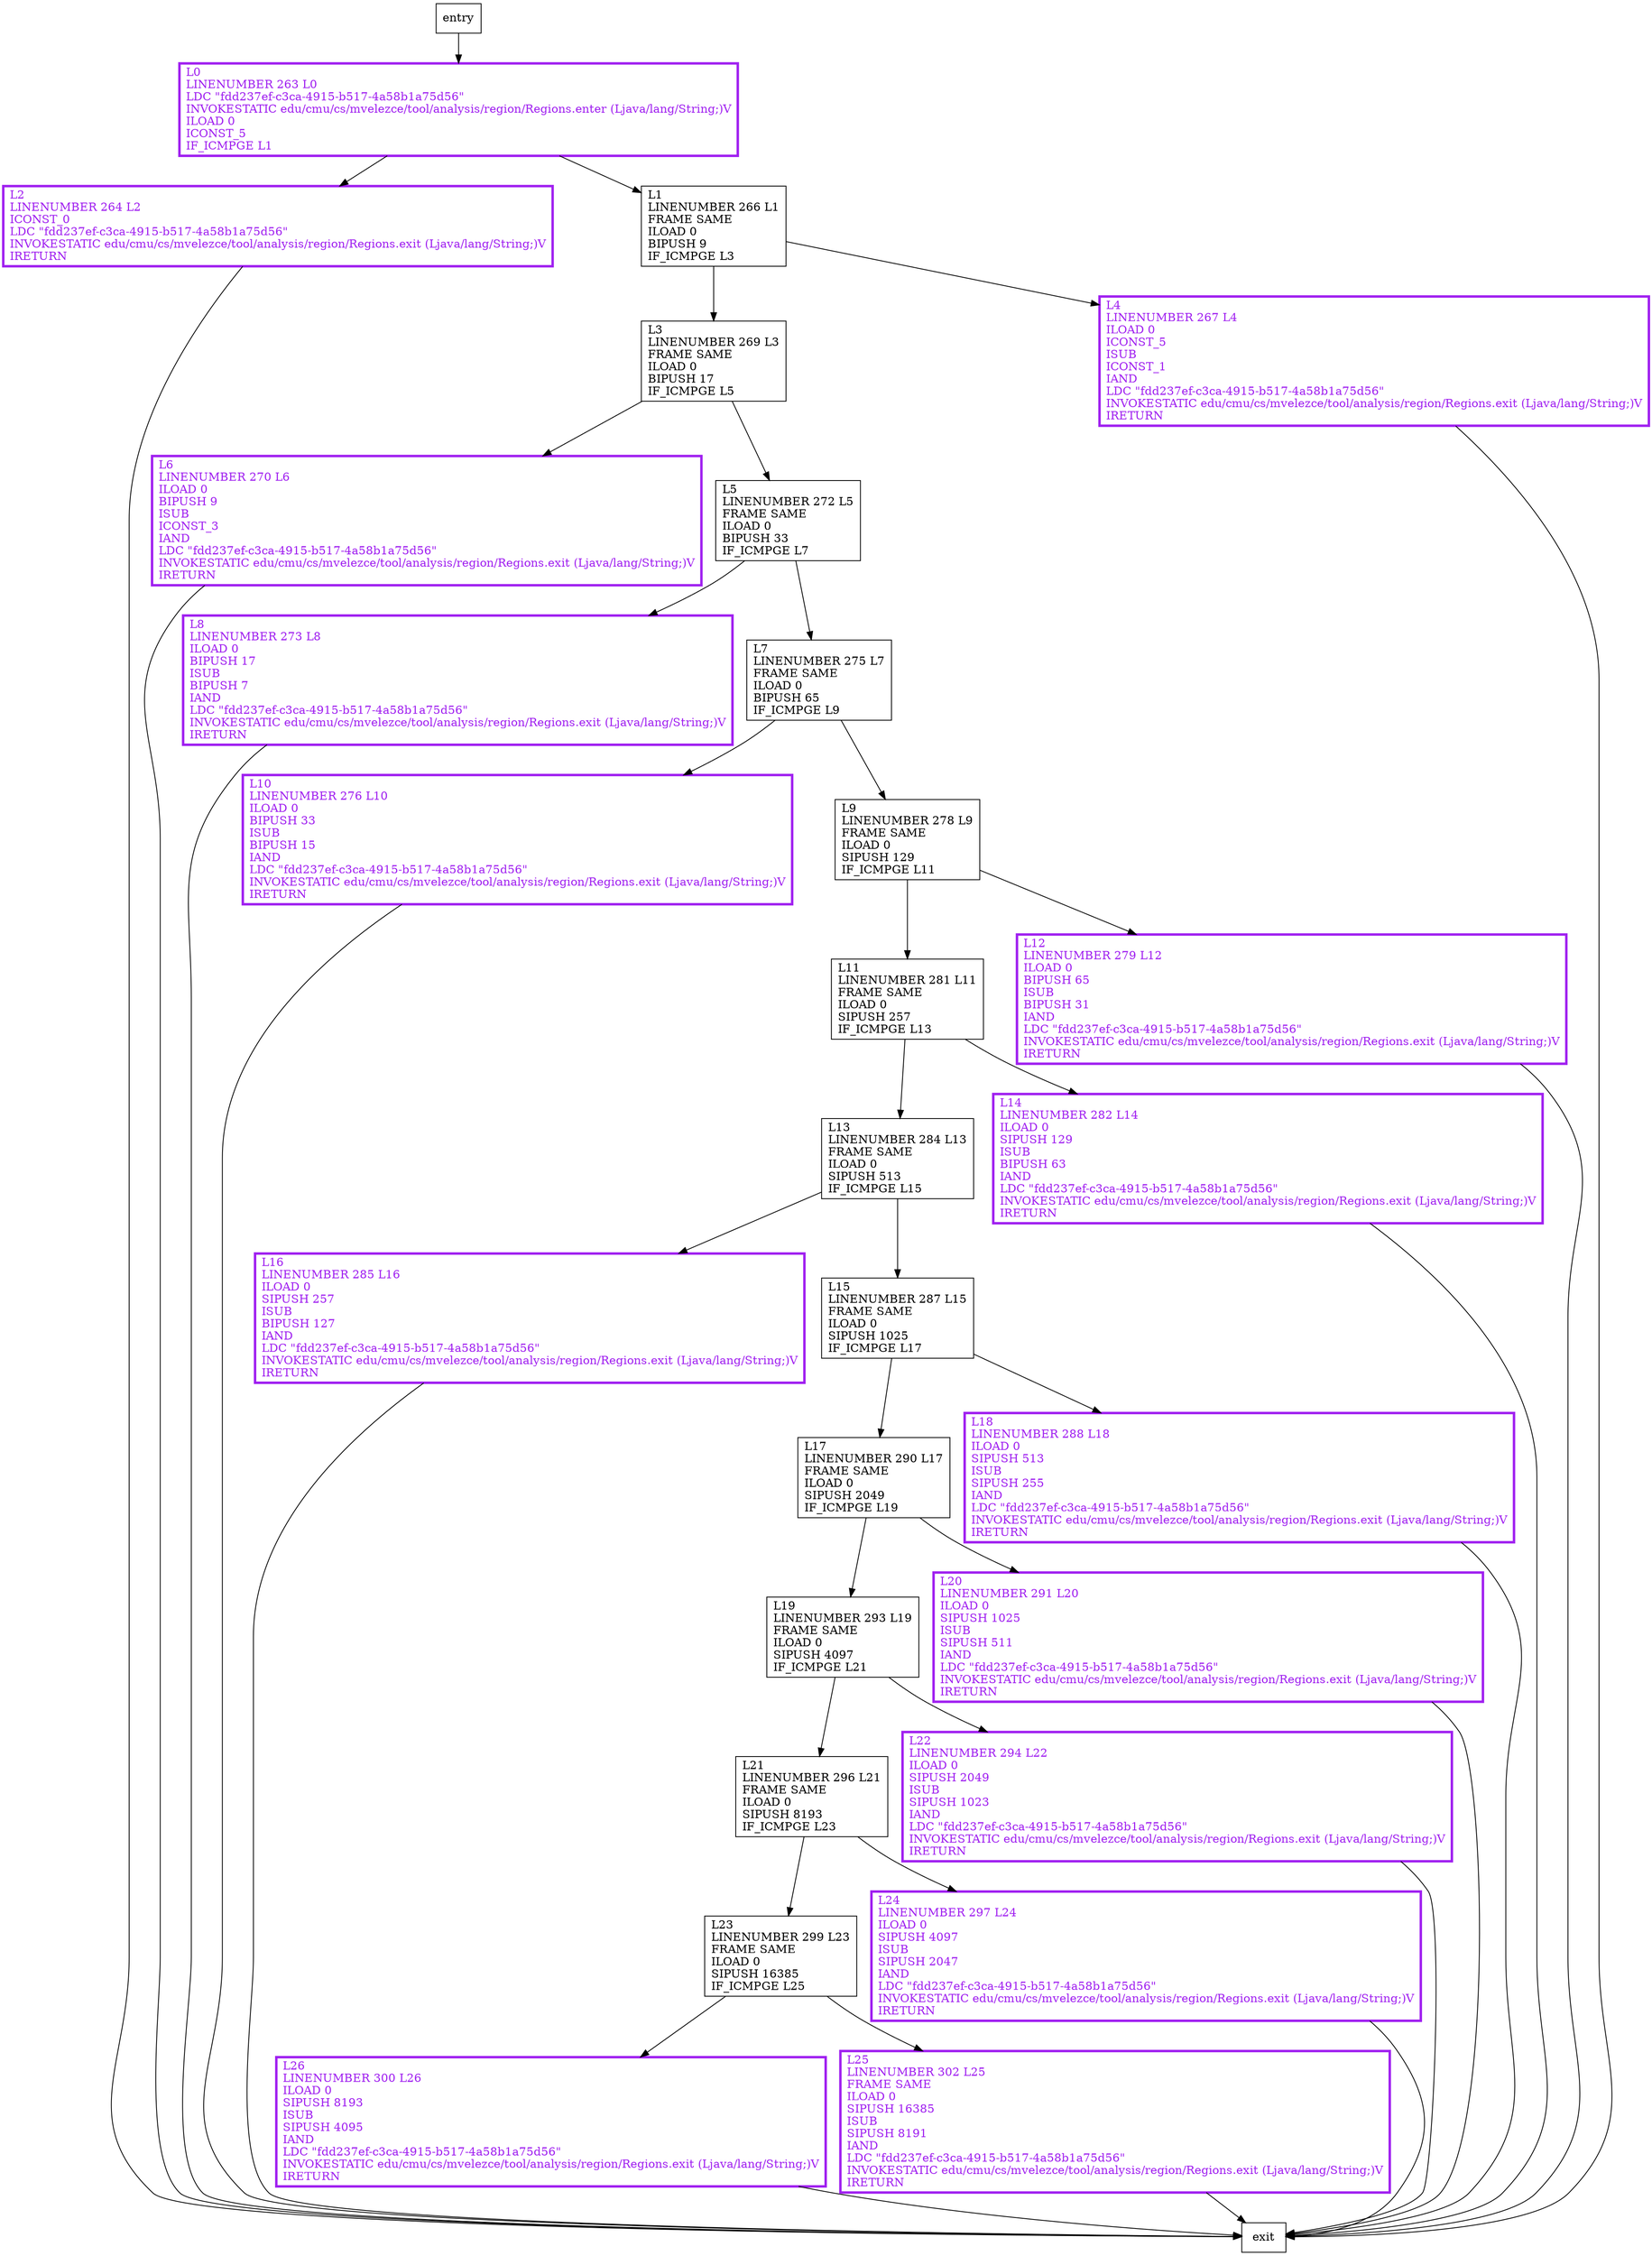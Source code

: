 digraph distExtraBitsValue {
node [shape=record];
1739843484 [label="L13\lLINENUMBER 284 L13\lFRAME SAME\lILOAD 0\lSIPUSH 513\lIF_ICMPGE L15\l"];
365546415 [label="L3\lLINENUMBER 269 L3\lFRAME SAME\lILOAD 0\lBIPUSH 17\lIF_ICMPGE L5\l"];
222405545 [label="L26\lLINENUMBER 300 L26\lILOAD 0\lSIPUSH 8193\lISUB\lSIPUSH 4095\lIAND\lLDC \"fdd237ef-c3ca-4915-b517-4a58b1a75d56\"\lINVOKESTATIC edu/cmu/cs/mvelezce/tool/analysis/region/Regions.exit (Ljava/lang/String;)V\lIRETURN\l"];
1082515783 [label="L19\lLINENUMBER 293 L19\lFRAME SAME\lILOAD 0\lSIPUSH 4097\lIF_ICMPGE L21\l"];
762599953 [label="L16\lLINENUMBER 285 L16\lILOAD 0\lSIPUSH 257\lISUB\lBIPUSH 127\lIAND\lLDC \"fdd237ef-c3ca-4915-b517-4a58b1a75d56\"\lINVOKESTATIC edu/cmu/cs/mvelezce/tool/analysis/region/Regions.exit (Ljava/lang/String;)V\lIRETURN\l"];
1547603422 [label="L4\lLINENUMBER 267 L4\lILOAD 0\lICONST_5\lISUB\lICONST_1\lIAND\lLDC \"fdd237ef-c3ca-4915-b517-4a58b1a75d56\"\lINVOKESTATIC edu/cmu/cs/mvelezce/tool/analysis/region/Regions.exit (Ljava/lang/String;)V\lIRETURN\l"];
1260692704 [label="L23\lLINENUMBER 299 L23\lFRAME SAME\lILOAD 0\lSIPUSH 16385\lIF_ICMPGE L25\l"];
991959615 [label="L14\lLINENUMBER 282 L14\lILOAD 0\lSIPUSH 129\lISUB\lBIPUSH 63\lIAND\lLDC \"fdd237ef-c3ca-4915-b517-4a58b1a75d56\"\lINVOKESTATIC edu/cmu/cs/mvelezce/tool/analysis/region/Regions.exit (Ljava/lang/String;)V\lIRETURN\l"];
1802317241 [label="L11\lLINENUMBER 281 L11\lFRAME SAME\lILOAD 0\lSIPUSH 257\lIF_ICMPGE L13\l"];
81742770 [label="L21\lLINENUMBER 296 L21\lFRAME SAME\lILOAD 0\lSIPUSH 8193\lIF_ICMPGE L23\l"];
273789858 [label="L8\lLINENUMBER 273 L8\lILOAD 0\lBIPUSH 17\lISUB\lBIPUSH 7\lIAND\lLDC \"fdd237ef-c3ca-4915-b517-4a58b1a75d56\"\lINVOKESTATIC edu/cmu/cs/mvelezce/tool/analysis/region/Regions.exit (Ljava/lang/String;)V\lIRETURN\l"];
1336844180 [label="L20\lLINENUMBER 291 L20\lILOAD 0\lSIPUSH 1025\lISUB\lSIPUSH 511\lIAND\lLDC \"fdd237ef-c3ca-4915-b517-4a58b1a75d56\"\lINVOKESTATIC edu/cmu/cs/mvelezce/tool/analysis/region/Regions.exit (Ljava/lang/String;)V\lIRETURN\l"];
958593031 [label="L15\lLINENUMBER 287 L15\lFRAME SAME\lILOAD 0\lSIPUSH 1025\lIF_ICMPGE L17\l"];
1667670644 [label="L6\lLINENUMBER 270 L6\lILOAD 0\lBIPUSH 9\lISUB\lICONST_3\lIAND\lLDC \"fdd237ef-c3ca-4915-b517-4a58b1a75d56\"\lINVOKESTATIC edu/cmu/cs/mvelezce/tool/analysis/region/Regions.exit (Ljava/lang/String;)V\lIRETURN\l"];
466940377 [label="L2\lLINENUMBER 264 L2\lICONST_0\lLDC \"fdd237ef-c3ca-4915-b517-4a58b1a75d56\"\lINVOKESTATIC edu/cmu/cs/mvelezce/tool/analysis/region/Regions.exit (Ljava/lang/String;)V\lIRETURN\l"];
1593891444 [label="L5\lLINENUMBER 272 L5\lFRAME SAME\lILOAD 0\lBIPUSH 33\lIF_ICMPGE L7\l"];
1892536367 [label="L24\lLINENUMBER 297 L24\lILOAD 0\lSIPUSH 4097\lISUB\lSIPUSH 2047\lIAND\lLDC \"fdd237ef-c3ca-4915-b517-4a58b1a75d56\"\lINVOKESTATIC edu/cmu/cs/mvelezce/tool/analysis/region/Regions.exit (Ljava/lang/String;)V\lIRETURN\l"];
616883942 [label="L22\lLINENUMBER 294 L22\lILOAD 0\lSIPUSH 2049\lISUB\lSIPUSH 1023\lIAND\lLDC \"fdd237ef-c3ca-4915-b517-4a58b1a75d56\"\lINVOKESTATIC edu/cmu/cs/mvelezce/tool/analysis/region/Regions.exit (Ljava/lang/String;)V\lIRETURN\l"];
536377083 [label="L10\lLINENUMBER 276 L10\lILOAD 0\lBIPUSH 33\lISUB\lBIPUSH 15\lIAND\lLDC \"fdd237ef-c3ca-4915-b517-4a58b1a75d56\"\lINVOKESTATIC edu/cmu/cs/mvelezce/tool/analysis/region/Regions.exit (Ljava/lang/String;)V\lIRETURN\l"];
1068994908 [label="L1\lLINENUMBER 266 L1\lFRAME SAME\lILOAD 0\lBIPUSH 9\lIF_ICMPGE L3\l"];
1434703652 [label="L17\lLINENUMBER 290 L17\lFRAME SAME\lILOAD 0\lSIPUSH 2049\lIF_ICMPGE L19\l"];
1230706854 [label="L9\lLINENUMBER 278 L9\lFRAME SAME\lILOAD 0\lSIPUSH 129\lIF_ICMPGE L11\l"];
238126943 [label="L25\lLINENUMBER 302 L25\lFRAME SAME\lILOAD 0\lSIPUSH 16385\lISUB\lSIPUSH 8191\lIAND\lLDC \"fdd237ef-c3ca-4915-b517-4a58b1a75d56\"\lINVOKESTATIC edu/cmu/cs/mvelezce/tool/analysis/region/Regions.exit (Ljava/lang/String;)V\lIRETURN\l"];
913308194 [label="L0\lLINENUMBER 263 L0\lLDC \"fdd237ef-c3ca-4915-b517-4a58b1a75d56\"\lINVOKESTATIC edu/cmu/cs/mvelezce/tool/analysis/region/Regions.enter (Ljava/lang/String;)V\lILOAD 0\lICONST_5\lIF_ICMPGE L1\l"];
942250244 [label="L7\lLINENUMBER 275 L7\lFRAME SAME\lILOAD 0\lBIPUSH 65\lIF_ICMPGE L9\l"];
1850330697 [label="L18\lLINENUMBER 288 L18\lILOAD 0\lSIPUSH 513\lISUB\lSIPUSH 255\lIAND\lLDC \"fdd237ef-c3ca-4915-b517-4a58b1a75d56\"\lINVOKESTATIC edu/cmu/cs/mvelezce/tool/analysis/region/Regions.exit (Ljava/lang/String;)V\lIRETURN\l"];
1983664085 [label="L12\lLINENUMBER 279 L12\lILOAD 0\lBIPUSH 65\lISUB\lBIPUSH 31\lIAND\lLDC \"fdd237ef-c3ca-4915-b517-4a58b1a75d56\"\lINVOKESTATIC edu/cmu/cs/mvelezce/tool/analysis/region/Regions.exit (Ljava/lang/String;)V\lIRETURN\l"];
entry;
exit;
1739843484 -> 958593031;
1739843484 -> 762599953;
365546415 -> 1593891444;
365546415 -> 1667670644;
222405545 -> exit;
1082515783 -> 81742770;
1082515783 -> 616883942;
762599953 -> exit;
1547603422 -> exit;
1260692704 -> 238126943;
1260692704 -> 222405545;
991959615 -> exit;
1802317241 -> 1739843484;
1802317241 -> 991959615;
81742770 -> 1260692704;
81742770 -> 1892536367;
273789858 -> exit;
1336844180 -> exit;
958593031 -> 1434703652;
958593031 -> 1850330697;
1667670644 -> exit;
466940377 -> exit;
1593891444 -> 273789858;
1593891444 -> 942250244;
1892536367 -> exit;
616883942 -> exit;
536377083 -> exit;
entry -> 913308194;
1068994908 -> 365546415;
1068994908 -> 1547603422;
1434703652 -> 1336844180;
1434703652 -> 1082515783;
1230706854 -> 1802317241;
1230706854 -> 1983664085;
238126943 -> exit;
913308194 -> 1068994908;
913308194 -> 466940377;
942250244 -> 1230706854;
942250244 -> 536377083;
1850330697 -> exit;
1983664085 -> exit;
222405545[fontcolor="purple", penwidth=3, color="purple"];
1892536367[fontcolor="purple", penwidth=3, color="purple"];
616883942[fontcolor="purple", penwidth=3, color="purple"];
762599953[fontcolor="purple", penwidth=3, color="purple"];
1547603422[fontcolor="purple", penwidth=3, color="purple"];
536377083[fontcolor="purple", penwidth=3, color="purple"];
991959615[fontcolor="purple", penwidth=3, color="purple"];
238126943[fontcolor="purple", penwidth=3, color="purple"];
913308194[fontcolor="purple", penwidth=3, color="purple"];
273789858[fontcolor="purple", penwidth=3, color="purple"];
1336844180[fontcolor="purple", penwidth=3, color="purple"];
1667670644[fontcolor="purple", penwidth=3, color="purple"];
1850330697[fontcolor="purple", penwidth=3, color="purple"];
466940377[fontcolor="purple", penwidth=3, color="purple"];
1983664085[fontcolor="purple", penwidth=3, color="purple"];
}
